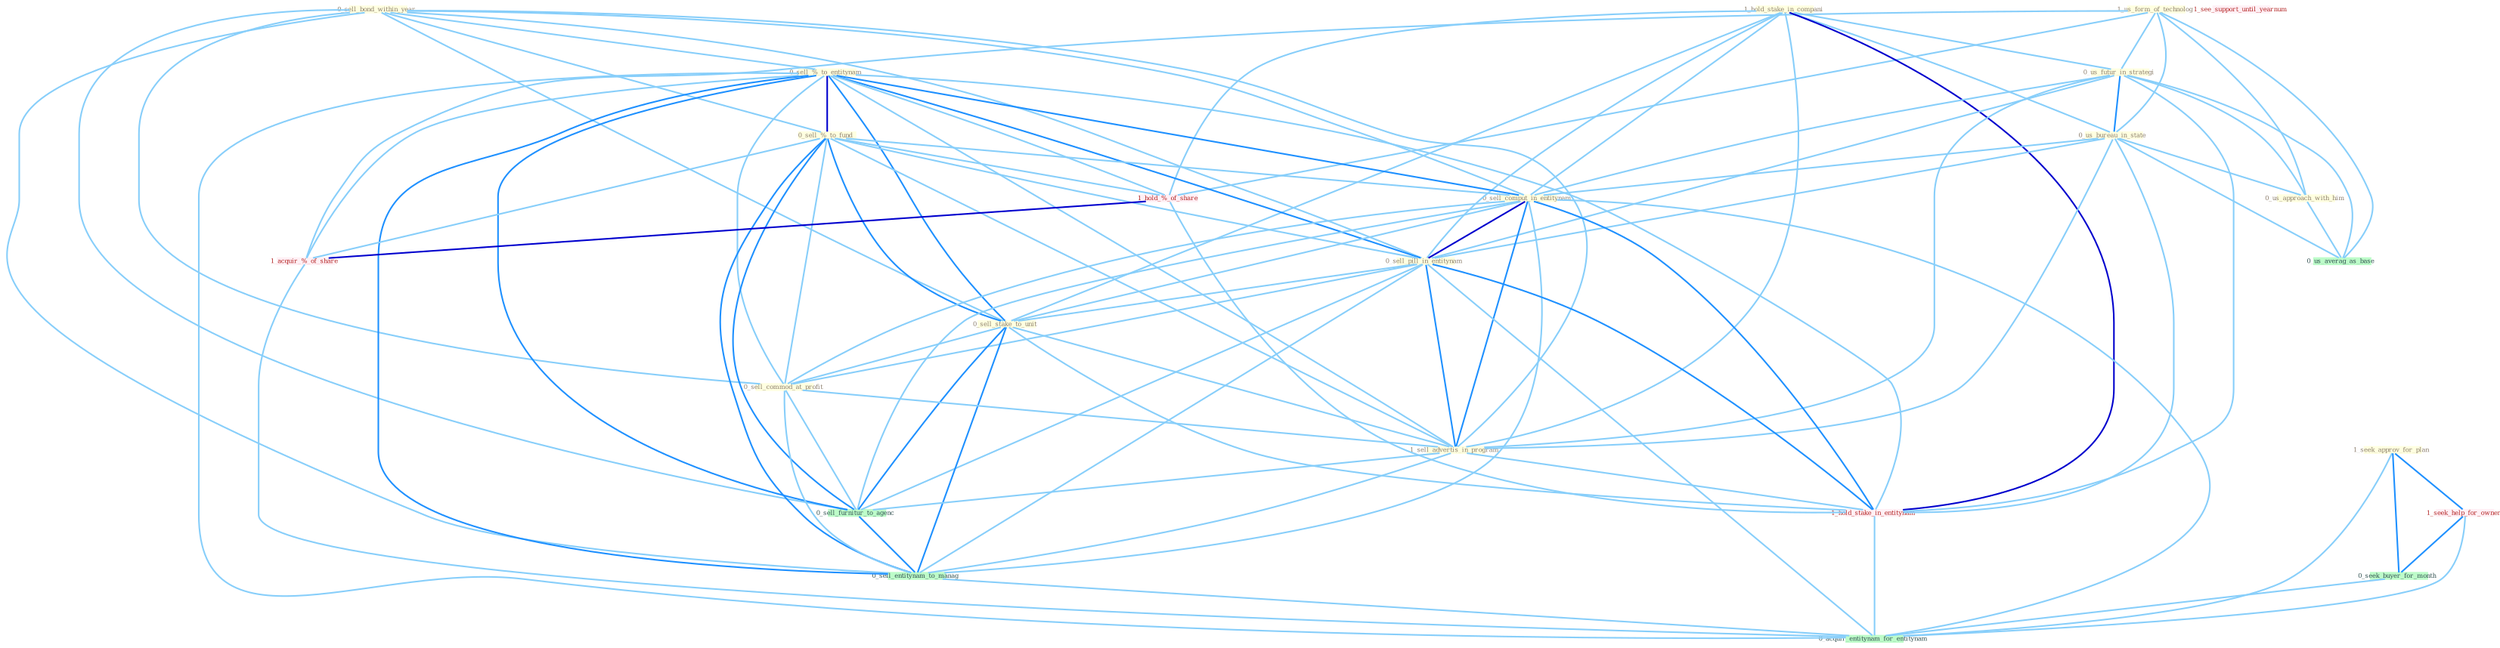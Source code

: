 Graph G{ 
    node
    [shape=polygon,style=filled,width=.5,height=.06,color="#BDFCC9",fixedsize=true,fontsize=4,
    fontcolor="#2f4f4f"];
    {node
    [color="#ffffe0", fontcolor="#8b7d6b"] "0_sell_bond_within_year " "1_us_form_of_technolog " "1_hold_stake_in_compani " "0_us_futur_in_strategi " "0_sell_%_to_entitynam " "0_us_bureau_in_state " "0_sell_%_to_fund " "0_sell_comput_in_entitynam " "0_sell_pill_in_entitynam " "0_us_approach_with_him " "0_sell_stake_to_unit " "0_sell_commod_at_profit " "1_seek_approv_for_plan " "1_sell_advertis_in_program "}
{node [color="#fff0f5", fontcolor="#b22222"] "1_hold_%_of_share " "1_hold_stake_in_entitynam " "1_seek_help_for_owner " "1_acquir_%_of_share " "1_see_support_until_yearnum "}
edge [color="#B0E2FF"];

	"0_sell_bond_within_year " -- "0_sell_%_to_entitynam " [w="1", color="#87cefa" ];
	"0_sell_bond_within_year " -- "0_sell_%_to_fund " [w="1", color="#87cefa" ];
	"0_sell_bond_within_year " -- "0_sell_comput_in_entitynam " [w="1", color="#87cefa" ];
	"0_sell_bond_within_year " -- "0_sell_pill_in_entitynam " [w="1", color="#87cefa" ];
	"0_sell_bond_within_year " -- "0_sell_stake_to_unit " [w="1", color="#87cefa" ];
	"0_sell_bond_within_year " -- "0_sell_commod_at_profit " [w="1", color="#87cefa" ];
	"0_sell_bond_within_year " -- "1_sell_advertis_in_program " [w="1", color="#87cefa" ];
	"0_sell_bond_within_year " -- "0_sell_furnitur_to_agenc " [w="1", color="#87cefa" ];
	"0_sell_bond_within_year " -- "0_sell_entitynam_to_manag " [w="1", color="#87cefa" ];
	"1_us_form_of_technolog " -- "0_us_futur_in_strategi " [w="1", color="#87cefa" ];
	"1_us_form_of_technolog " -- "0_us_bureau_in_state " [w="1", color="#87cefa" ];
	"1_us_form_of_technolog " -- "0_us_approach_with_him " [w="1", color="#87cefa" ];
	"1_us_form_of_technolog " -- "1_hold_%_of_share " [w="1", color="#87cefa" ];
	"1_us_form_of_technolog " -- "1_acquir_%_of_share " [w="1", color="#87cefa" ];
	"1_us_form_of_technolog " -- "0_us_averag_as_base " [w="1", color="#87cefa" ];
	"1_hold_stake_in_compani " -- "0_us_futur_in_strategi " [w="1", color="#87cefa" ];
	"1_hold_stake_in_compani " -- "0_us_bureau_in_state " [w="1", color="#87cefa" ];
	"1_hold_stake_in_compani " -- "0_sell_comput_in_entitynam " [w="1", color="#87cefa" ];
	"1_hold_stake_in_compani " -- "0_sell_pill_in_entitynam " [w="1", color="#87cefa" ];
	"1_hold_stake_in_compani " -- "0_sell_stake_to_unit " [w="1", color="#87cefa" ];
	"1_hold_stake_in_compani " -- "1_sell_advertis_in_program " [w="1", color="#87cefa" ];
	"1_hold_stake_in_compani " -- "1_hold_%_of_share " [w="1", color="#87cefa" ];
	"1_hold_stake_in_compani " -- "1_hold_stake_in_entitynam " [w="3", color="#0000cd" , len=0.6];
	"0_us_futur_in_strategi " -- "0_us_bureau_in_state " [w="2", color="#1e90ff" , len=0.8];
	"0_us_futur_in_strategi " -- "0_sell_comput_in_entitynam " [w="1", color="#87cefa" ];
	"0_us_futur_in_strategi " -- "0_sell_pill_in_entitynam " [w="1", color="#87cefa" ];
	"0_us_futur_in_strategi " -- "0_us_approach_with_him " [w="1", color="#87cefa" ];
	"0_us_futur_in_strategi " -- "1_sell_advertis_in_program " [w="1", color="#87cefa" ];
	"0_us_futur_in_strategi " -- "1_hold_stake_in_entitynam " [w="1", color="#87cefa" ];
	"0_us_futur_in_strategi " -- "0_us_averag_as_base " [w="1", color="#87cefa" ];
	"0_sell_%_to_entitynam " -- "0_sell_%_to_fund " [w="3", color="#0000cd" , len=0.6];
	"0_sell_%_to_entitynam " -- "0_sell_comput_in_entitynam " [w="2", color="#1e90ff" , len=0.8];
	"0_sell_%_to_entitynam " -- "0_sell_pill_in_entitynam " [w="2", color="#1e90ff" , len=0.8];
	"0_sell_%_to_entitynam " -- "0_sell_stake_to_unit " [w="2", color="#1e90ff" , len=0.8];
	"0_sell_%_to_entitynam " -- "0_sell_commod_at_profit " [w="1", color="#87cefa" ];
	"0_sell_%_to_entitynam " -- "1_sell_advertis_in_program " [w="1", color="#87cefa" ];
	"0_sell_%_to_entitynam " -- "1_hold_%_of_share " [w="1", color="#87cefa" ];
	"0_sell_%_to_entitynam " -- "1_hold_stake_in_entitynam " [w="1", color="#87cefa" ];
	"0_sell_%_to_entitynam " -- "1_acquir_%_of_share " [w="1", color="#87cefa" ];
	"0_sell_%_to_entitynam " -- "0_sell_furnitur_to_agenc " [w="2", color="#1e90ff" , len=0.8];
	"0_sell_%_to_entitynam " -- "0_sell_entitynam_to_manag " [w="2", color="#1e90ff" , len=0.8];
	"0_sell_%_to_entitynam " -- "0_acquir_entitynam_for_entitynam " [w="1", color="#87cefa" ];
	"0_us_bureau_in_state " -- "0_sell_comput_in_entitynam " [w="1", color="#87cefa" ];
	"0_us_bureau_in_state " -- "0_sell_pill_in_entitynam " [w="1", color="#87cefa" ];
	"0_us_bureau_in_state " -- "0_us_approach_with_him " [w="1", color="#87cefa" ];
	"0_us_bureau_in_state " -- "1_sell_advertis_in_program " [w="1", color="#87cefa" ];
	"0_us_bureau_in_state " -- "1_hold_stake_in_entitynam " [w="1", color="#87cefa" ];
	"0_us_bureau_in_state " -- "0_us_averag_as_base " [w="1", color="#87cefa" ];
	"0_sell_%_to_fund " -- "0_sell_comput_in_entitynam " [w="1", color="#87cefa" ];
	"0_sell_%_to_fund " -- "0_sell_pill_in_entitynam " [w="1", color="#87cefa" ];
	"0_sell_%_to_fund " -- "0_sell_stake_to_unit " [w="2", color="#1e90ff" , len=0.8];
	"0_sell_%_to_fund " -- "0_sell_commod_at_profit " [w="1", color="#87cefa" ];
	"0_sell_%_to_fund " -- "1_sell_advertis_in_program " [w="1", color="#87cefa" ];
	"0_sell_%_to_fund " -- "1_hold_%_of_share " [w="1", color="#87cefa" ];
	"0_sell_%_to_fund " -- "1_acquir_%_of_share " [w="1", color="#87cefa" ];
	"0_sell_%_to_fund " -- "0_sell_furnitur_to_agenc " [w="2", color="#1e90ff" , len=0.8];
	"0_sell_%_to_fund " -- "0_sell_entitynam_to_manag " [w="2", color="#1e90ff" , len=0.8];
	"0_sell_comput_in_entitynam " -- "0_sell_pill_in_entitynam " [w="3", color="#0000cd" , len=0.6];
	"0_sell_comput_in_entitynam " -- "0_sell_stake_to_unit " [w="1", color="#87cefa" ];
	"0_sell_comput_in_entitynam " -- "0_sell_commod_at_profit " [w="1", color="#87cefa" ];
	"0_sell_comput_in_entitynam " -- "1_sell_advertis_in_program " [w="2", color="#1e90ff" , len=0.8];
	"0_sell_comput_in_entitynam " -- "1_hold_stake_in_entitynam " [w="2", color="#1e90ff" , len=0.8];
	"0_sell_comput_in_entitynam " -- "0_sell_furnitur_to_agenc " [w="1", color="#87cefa" ];
	"0_sell_comput_in_entitynam " -- "0_sell_entitynam_to_manag " [w="1", color="#87cefa" ];
	"0_sell_comput_in_entitynam " -- "0_acquir_entitynam_for_entitynam " [w="1", color="#87cefa" ];
	"0_sell_pill_in_entitynam " -- "0_sell_stake_to_unit " [w="1", color="#87cefa" ];
	"0_sell_pill_in_entitynam " -- "0_sell_commod_at_profit " [w="1", color="#87cefa" ];
	"0_sell_pill_in_entitynam " -- "1_sell_advertis_in_program " [w="2", color="#1e90ff" , len=0.8];
	"0_sell_pill_in_entitynam " -- "1_hold_stake_in_entitynam " [w="2", color="#1e90ff" , len=0.8];
	"0_sell_pill_in_entitynam " -- "0_sell_furnitur_to_agenc " [w="1", color="#87cefa" ];
	"0_sell_pill_in_entitynam " -- "0_sell_entitynam_to_manag " [w="1", color="#87cefa" ];
	"0_sell_pill_in_entitynam " -- "0_acquir_entitynam_for_entitynam " [w="1", color="#87cefa" ];
	"0_us_approach_with_him " -- "0_us_averag_as_base " [w="1", color="#87cefa" ];
	"0_sell_stake_to_unit " -- "0_sell_commod_at_profit " [w="1", color="#87cefa" ];
	"0_sell_stake_to_unit " -- "1_sell_advertis_in_program " [w="1", color="#87cefa" ];
	"0_sell_stake_to_unit " -- "1_hold_stake_in_entitynam " [w="1", color="#87cefa" ];
	"0_sell_stake_to_unit " -- "0_sell_furnitur_to_agenc " [w="2", color="#1e90ff" , len=0.8];
	"0_sell_stake_to_unit " -- "0_sell_entitynam_to_manag " [w="2", color="#1e90ff" , len=0.8];
	"0_sell_commod_at_profit " -- "1_sell_advertis_in_program " [w="1", color="#87cefa" ];
	"0_sell_commod_at_profit " -- "0_sell_furnitur_to_agenc " [w="1", color="#87cefa" ];
	"0_sell_commod_at_profit " -- "0_sell_entitynam_to_manag " [w="1", color="#87cefa" ];
	"1_seek_approv_for_plan " -- "1_seek_help_for_owner " [w="2", color="#1e90ff" , len=0.8];
	"1_seek_approv_for_plan " -- "0_seek_buyer_for_month " [w="2", color="#1e90ff" , len=0.8];
	"1_seek_approv_for_plan " -- "0_acquir_entitynam_for_entitynam " [w="1", color="#87cefa" ];
	"1_sell_advertis_in_program " -- "1_hold_stake_in_entitynam " [w="1", color="#87cefa" ];
	"1_sell_advertis_in_program " -- "0_sell_furnitur_to_agenc " [w="1", color="#87cefa" ];
	"1_sell_advertis_in_program " -- "0_sell_entitynam_to_manag " [w="1", color="#87cefa" ];
	"1_hold_%_of_share " -- "1_hold_stake_in_entitynam " [w="1", color="#87cefa" ];
	"1_hold_%_of_share " -- "1_acquir_%_of_share " [w="3", color="#0000cd" , len=0.6];
	"1_hold_stake_in_entitynam " -- "0_acquir_entitynam_for_entitynam " [w="1", color="#87cefa" ];
	"1_seek_help_for_owner " -- "0_seek_buyer_for_month " [w="2", color="#1e90ff" , len=0.8];
	"1_seek_help_for_owner " -- "0_acquir_entitynam_for_entitynam " [w="1", color="#87cefa" ];
	"0_seek_buyer_for_month " -- "0_acquir_entitynam_for_entitynam " [w="1", color="#87cefa" ];
	"1_acquir_%_of_share " -- "0_acquir_entitynam_for_entitynam " [w="1", color="#87cefa" ];
	"0_sell_furnitur_to_agenc " -- "0_sell_entitynam_to_manag " [w="2", color="#1e90ff" , len=0.8];
	"0_sell_entitynam_to_manag " -- "0_acquir_entitynam_for_entitynam " [w="1", color="#87cefa" ];
}